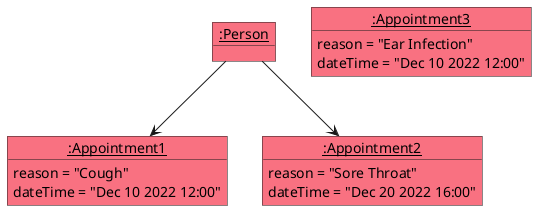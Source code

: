 @startuml
skinparam object {
  backgroundColor #F97181
}

object "__:Person__" as Person {

}

object "__:Appointment1__" as Appointment1 {
reason = "Cough"
dateTime = "Dec 10 2022 12:00"
}

object "__:Appointment2__" as Appointment2 {
reason = "Sore Throat"
dateTime = "Dec 20 2022 16:00"
}

object "__:Appointment3__" as Appointment3 {
reason = "Ear Infection"
dateTime = "Dec 10 2022 12:00"
}

Person --> Appointment1
Person --> Appointment2

@enduml
